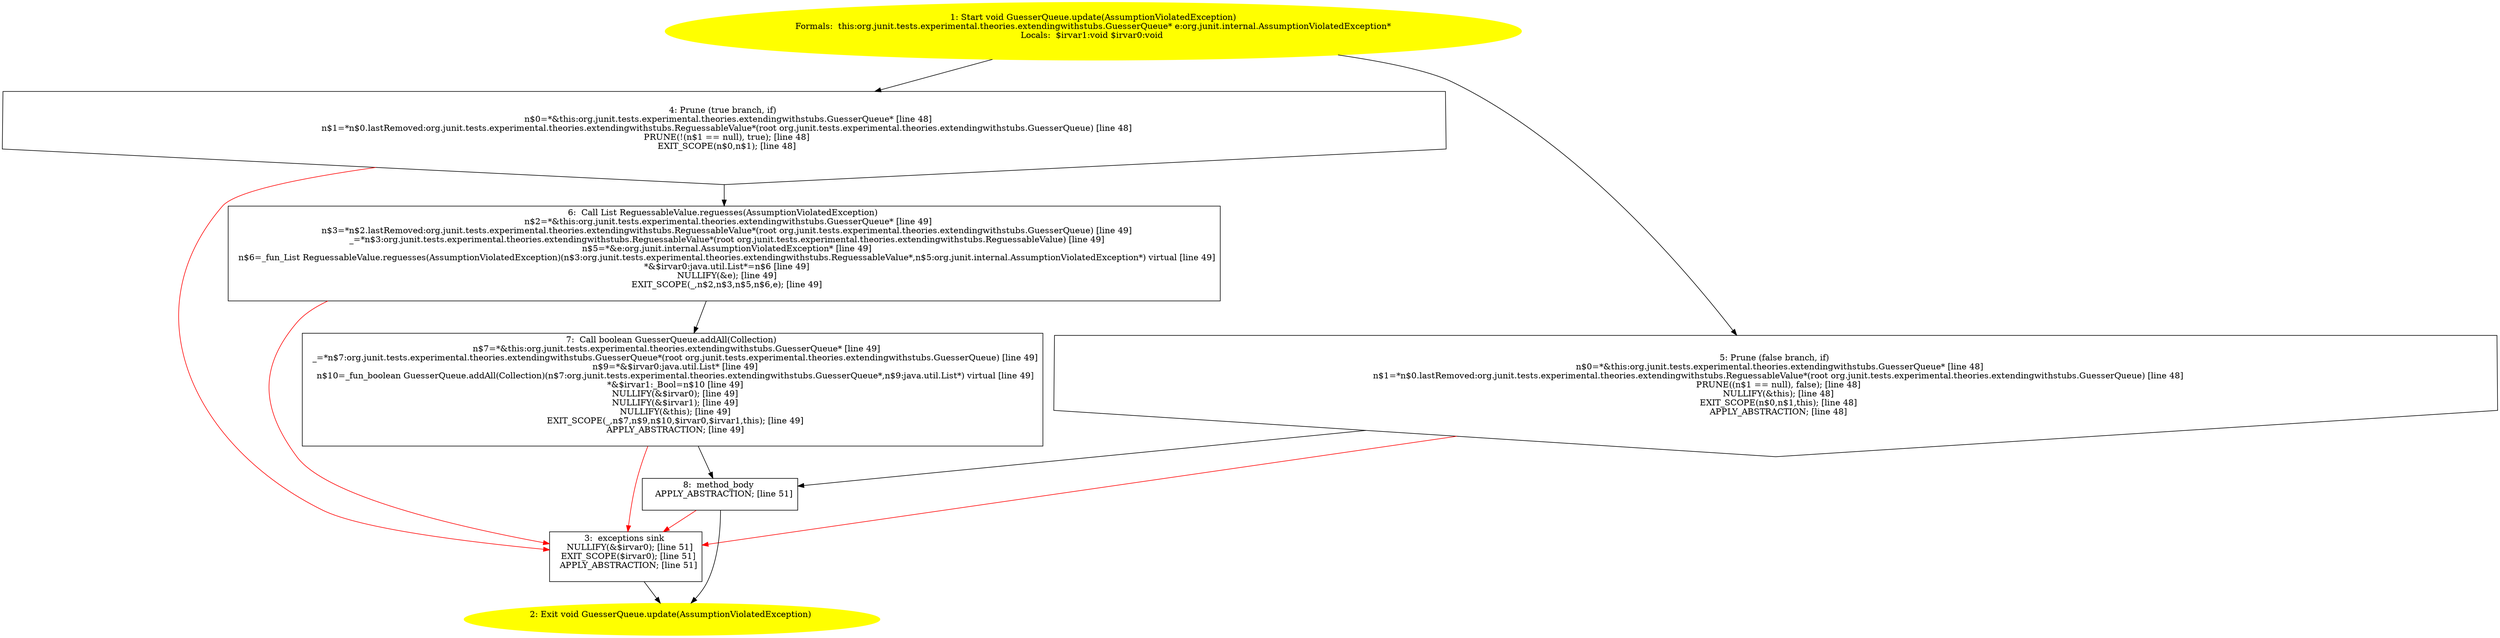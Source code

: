 /* @generated */
digraph cfg {
"org.junit.tests.experimental.theories.extendingwithstubs.GuesserQueue.update(org.junit.internal.Assu.abcbe2f8ec321e6fb396c55bbef3035c_1" [label="1: Start void GuesserQueue.update(AssumptionViolatedException)\nFormals:  this:org.junit.tests.experimental.theories.extendingwithstubs.GuesserQueue* e:org.junit.internal.AssumptionViolatedException*\nLocals:  $irvar1:void $irvar0:void \n  " color=yellow style=filled]
	

	 "org.junit.tests.experimental.theories.extendingwithstubs.GuesserQueue.update(org.junit.internal.Assu.abcbe2f8ec321e6fb396c55bbef3035c_1" -> "org.junit.tests.experimental.theories.extendingwithstubs.GuesserQueue.update(org.junit.internal.Assu.abcbe2f8ec321e6fb396c55bbef3035c_4" ;
	 "org.junit.tests.experimental.theories.extendingwithstubs.GuesserQueue.update(org.junit.internal.Assu.abcbe2f8ec321e6fb396c55bbef3035c_1" -> "org.junit.tests.experimental.theories.extendingwithstubs.GuesserQueue.update(org.junit.internal.Assu.abcbe2f8ec321e6fb396c55bbef3035c_5" ;
"org.junit.tests.experimental.theories.extendingwithstubs.GuesserQueue.update(org.junit.internal.Assu.abcbe2f8ec321e6fb396c55bbef3035c_2" [label="2: Exit void GuesserQueue.update(AssumptionViolatedException) \n  " color=yellow style=filled]
	

"org.junit.tests.experimental.theories.extendingwithstubs.GuesserQueue.update(org.junit.internal.Assu.abcbe2f8ec321e6fb396c55bbef3035c_3" [label="3:  exceptions sink \n   NULLIFY(&$irvar0); [line 51]\n  EXIT_SCOPE($irvar0); [line 51]\n  APPLY_ABSTRACTION; [line 51]\n " shape="box"]
	

	 "org.junit.tests.experimental.theories.extendingwithstubs.GuesserQueue.update(org.junit.internal.Assu.abcbe2f8ec321e6fb396c55bbef3035c_3" -> "org.junit.tests.experimental.theories.extendingwithstubs.GuesserQueue.update(org.junit.internal.Assu.abcbe2f8ec321e6fb396c55bbef3035c_2" ;
"org.junit.tests.experimental.theories.extendingwithstubs.GuesserQueue.update(org.junit.internal.Assu.abcbe2f8ec321e6fb396c55bbef3035c_4" [label="4: Prune (true branch, if) \n   n$0=*&this:org.junit.tests.experimental.theories.extendingwithstubs.GuesserQueue* [line 48]\n  n$1=*n$0.lastRemoved:org.junit.tests.experimental.theories.extendingwithstubs.ReguessableValue*(root org.junit.tests.experimental.theories.extendingwithstubs.GuesserQueue) [line 48]\n  PRUNE(!(n$1 == null), true); [line 48]\n  EXIT_SCOPE(n$0,n$1); [line 48]\n " shape="invhouse"]
	

	 "org.junit.tests.experimental.theories.extendingwithstubs.GuesserQueue.update(org.junit.internal.Assu.abcbe2f8ec321e6fb396c55bbef3035c_4" -> "org.junit.tests.experimental.theories.extendingwithstubs.GuesserQueue.update(org.junit.internal.Assu.abcbe2f8ec321e6fb396c55bbef3035c_6" ;
	 "org.junit.tests.experimental.theories.extendingwithstubs.GuesserQueue.update(org.junit.internal.Assu.abcbe2f8ec321e6fb396c55bbef3035c_4" -> "org.junit.tests.experimental.theories.extendingwithstubs.GuesserQueue.update(org.junit.internal.Assu.abcbe2f8ec321e6fb396c55bbef3035c_3" [color="red" ];
"org.junit.tests.experimental.theories.extendingwithstubs.GuesserQueue.update(org.junit.internal.Assu.abcbe2f8ec321e6fb396c55bbef3035c_5" [label="5: Prune (false branch, if) \n   n$0=*&this:org.junit.tests.experimental.theories.extendingwithstubs.GuesserQueue* [line 48]\n  n$1=*n$0.lastRemoved:org.junit.tests.experimental.theories.extendingwithstubs.ReguessableValue*(root org.junit.tests.experimental.theories.extendingwithstubs.GuesserQueue) [line 48]\n  PRUNE((n$1 == null), false); [line 48]\n  NULLIFY(&this); [line 48]\n  EXIT_SCOPE(n$0,n$1,this); [line 48]\n  APPLY_ABSTRACTION; [line 48]\n " shape="invhouse"]
	

	 "org.junit.tests.experimental.theories.extendingwithstubs.GuesserQueue.update(org.junit.internal.Assu.abcbe2f8ec321e6fb396c55bbef3035c_5" -> "org.junit.tests.experimental.theories.extendingwithstubs.GuesserQueue.update(org.junit.internal.Assu.abcbe2f8ec321e6fb396c55bbef3035c_8" ;
	 "org.junit.tests.experimental.theories.extendingwithstubs.GuesserQueue.update(org.junit.internal.Assu.abcbe2f8ec321e6fb396c55bbef3035c_5" -> "org.junit.tests.experimental.theories.extendingwithstubs.GuesserQueue.update(org.junit.internal.Assu.abcbe2f8ec321e6fb396c55bbef3035c_3" [color="red" ];
"org.junit.tests.experimental.theories.extendingwithstubs.GuesserQueue.update(org.junit.internal.Assu.abcbe2f8ec321e6fb396c55bbef3035c_6" [label="6:  Call List ReguessableValue.reguesses(AssumptionViolatedException) \n   n$2=*&this:org.junit.tests.experimental.theories.extendingwithstubs.GuesserQueue* [line 49]\n  n$3=*n$2.lastRemoved:org.junit.tests.experimental.theories.extendingwithstubs.ReguessableValue*(root org.junit.tests.experimental.theories.extendingwithstubs.GuesserQueue) [line 49]\n  _=*n$3:org.junit.tests.experimental.theories.extendingwithstubs.ReguessableValue*(root org.junit.tests.experimental.theories.extendingwithstubs.ReguessableValue) [line 49]\n  n$5=*&e:org.junit.internal.AssumptionViolatedException* [line 49]\n  n$6=_fun_List ReguessableValue.reguesses(AssumptionViolatedException)(n$3:org.junit.tests.experimental.theories.extendingwithstubs.ReguessableValue*,n$5:org.junit.internal.AssumptionViolatedException*) virtual [line 49]\n  *&$irvar0:java.util.List*=n$6 [line 49]\n  NULLIFY(&e); [line 49]\n  EXIT_SCOPE(_,n$2,n$3,n$5,n$6,e); [line 49]\n " shape="box"]
	

	 "org.junit.tests.experimental.theories.extendingwithstubs.GuesserQueue.update(org.junit.internal.Assu.abcbe2f8ec321e6fb396c55bbef3035c_6" -> "org.junit.tests.experimental.theories.extendingwithstubs.GuesserQueue.update(org.junit.internal.Assu.abcbe2f8ec321e6fb396c55bbef3035c_7" ;
	 "org.junit.tests.experimental.theories.extendingwithstubs.GuesserQueue.update(org.junit.internal.Assu.abcbe2f8ec321e6fb396c55bbef3035c_6" -> "org.junit.tests.experimental.theories.extendingwithstubs.GuesserQueue.update(org.junit.internal.Assu.abcbe2f8ec321e6fb396c55bbef3035c_3" [color="red" ];
"org.junit.tests.experimental.theories.extendingwithstubs.GuesserQueue.update(org.junit.internal.Assu.abcbe2f8ec321e6fb396c55bbef3035c_7" [label="7:  Call boolean GuesserQueue.addAll(Collection) \n   n$7=*&this:org.junit.tests.experimental.theories.extendingwithstubs.GuesserQueue* [line 49]\n  _=*n$7:org.junit.tests.experimental.theories.extendingwithstubs.GuesserQueue*(root org.junit.tests.experimental.theories.extendingwithstubs.GuesserQueue) [line 49]\n  n$9=*&$irvar0:java.util.List* [line 49]\n  n$10=_fun_boolean GuesserQueue.addAll(Collection)(n$7:org.junit.tests.experimental.theories.extendingwithstubs.GuesserQueue*,n$9:java.util.List*) virtual [line 49]\n  *&$irvar1:_Bool=n$10 [line 49]\n  NULLIFY(&$irvar0); [line 49]\n  NULLIFY(&$irvar1); [line 49]\n  NULLIFY(&this); [line 49]\n  EXIT_SCOPE(_,n$7,n$9,n$10,$irvar0,$irvar1,this); [line 49]\n  APPLY_ABSTRACTION; [line 49]\n " shape="box"]
	

	 "org.junit.tests.experimental.theories.extendingwithstubs.GuesserQueue.update(org.junit.internal.Assu.abcbe2f8ec321e6fb396c55bbef3035c_7" -> "org.junit.tests.experimental.theories.extendingwithstubs.GuesserQueue.update(org.junit.internal.Assu.abcbe2f8ec321e6fb396c55bbef3035c_8" ;
	 "org.junit.tests.experimental.theories.extendingwithstubs.GuesserQueue.update(org.junit.internal.Assu.abcbe2f8ec321e6fb396c55bbef3035c_7" -> "org.junit.tests.experimental.theories.extendingwithstubs.GuesserQueue.update(org.junit.internal.Assu.abcbe2f8ec321e6fb396c55bbef3035c_3" [color="red" ];
"org.junit.tests.experimental.theories.extendingwithstubs.GuesserQueue.update(org.junit.internal.Assu.abcbe2f8ec321e6fb396c55bbef3035c_8" [label="8:  method_body \n   APPLY_ABSTRACTION; [line 51]\n " shape="box"]
	

	 "org.junit.tests.experimental.theories.extendingwithstubs.GuesserQueue.update(org.junit.internal.Assu.abcbe2f8ec321e6fb396c55bbef3035c_8" -> "org.junit.tests.experimental.theories.extendingwithstubs.GuesserQueue.update(org.junit.internal.Assu.abcbe2f8ec321e6fb396c55bbef3035c_2" ;
	 "org.junit.tests.experimental.theories.extendingwithstubs.GuesserQueue.update(org.junit.internal.Assu.abcbe2f8ec321e6fb396c55bbef3035c_8" -> "org.junit.tests.experimental.theories.extendingwithstubs.GuesserQueue.update(org.junit.internal.Assu.abcbe2f8ec321e6fb396c55bbef3035c_3" [color="red" ];
}

